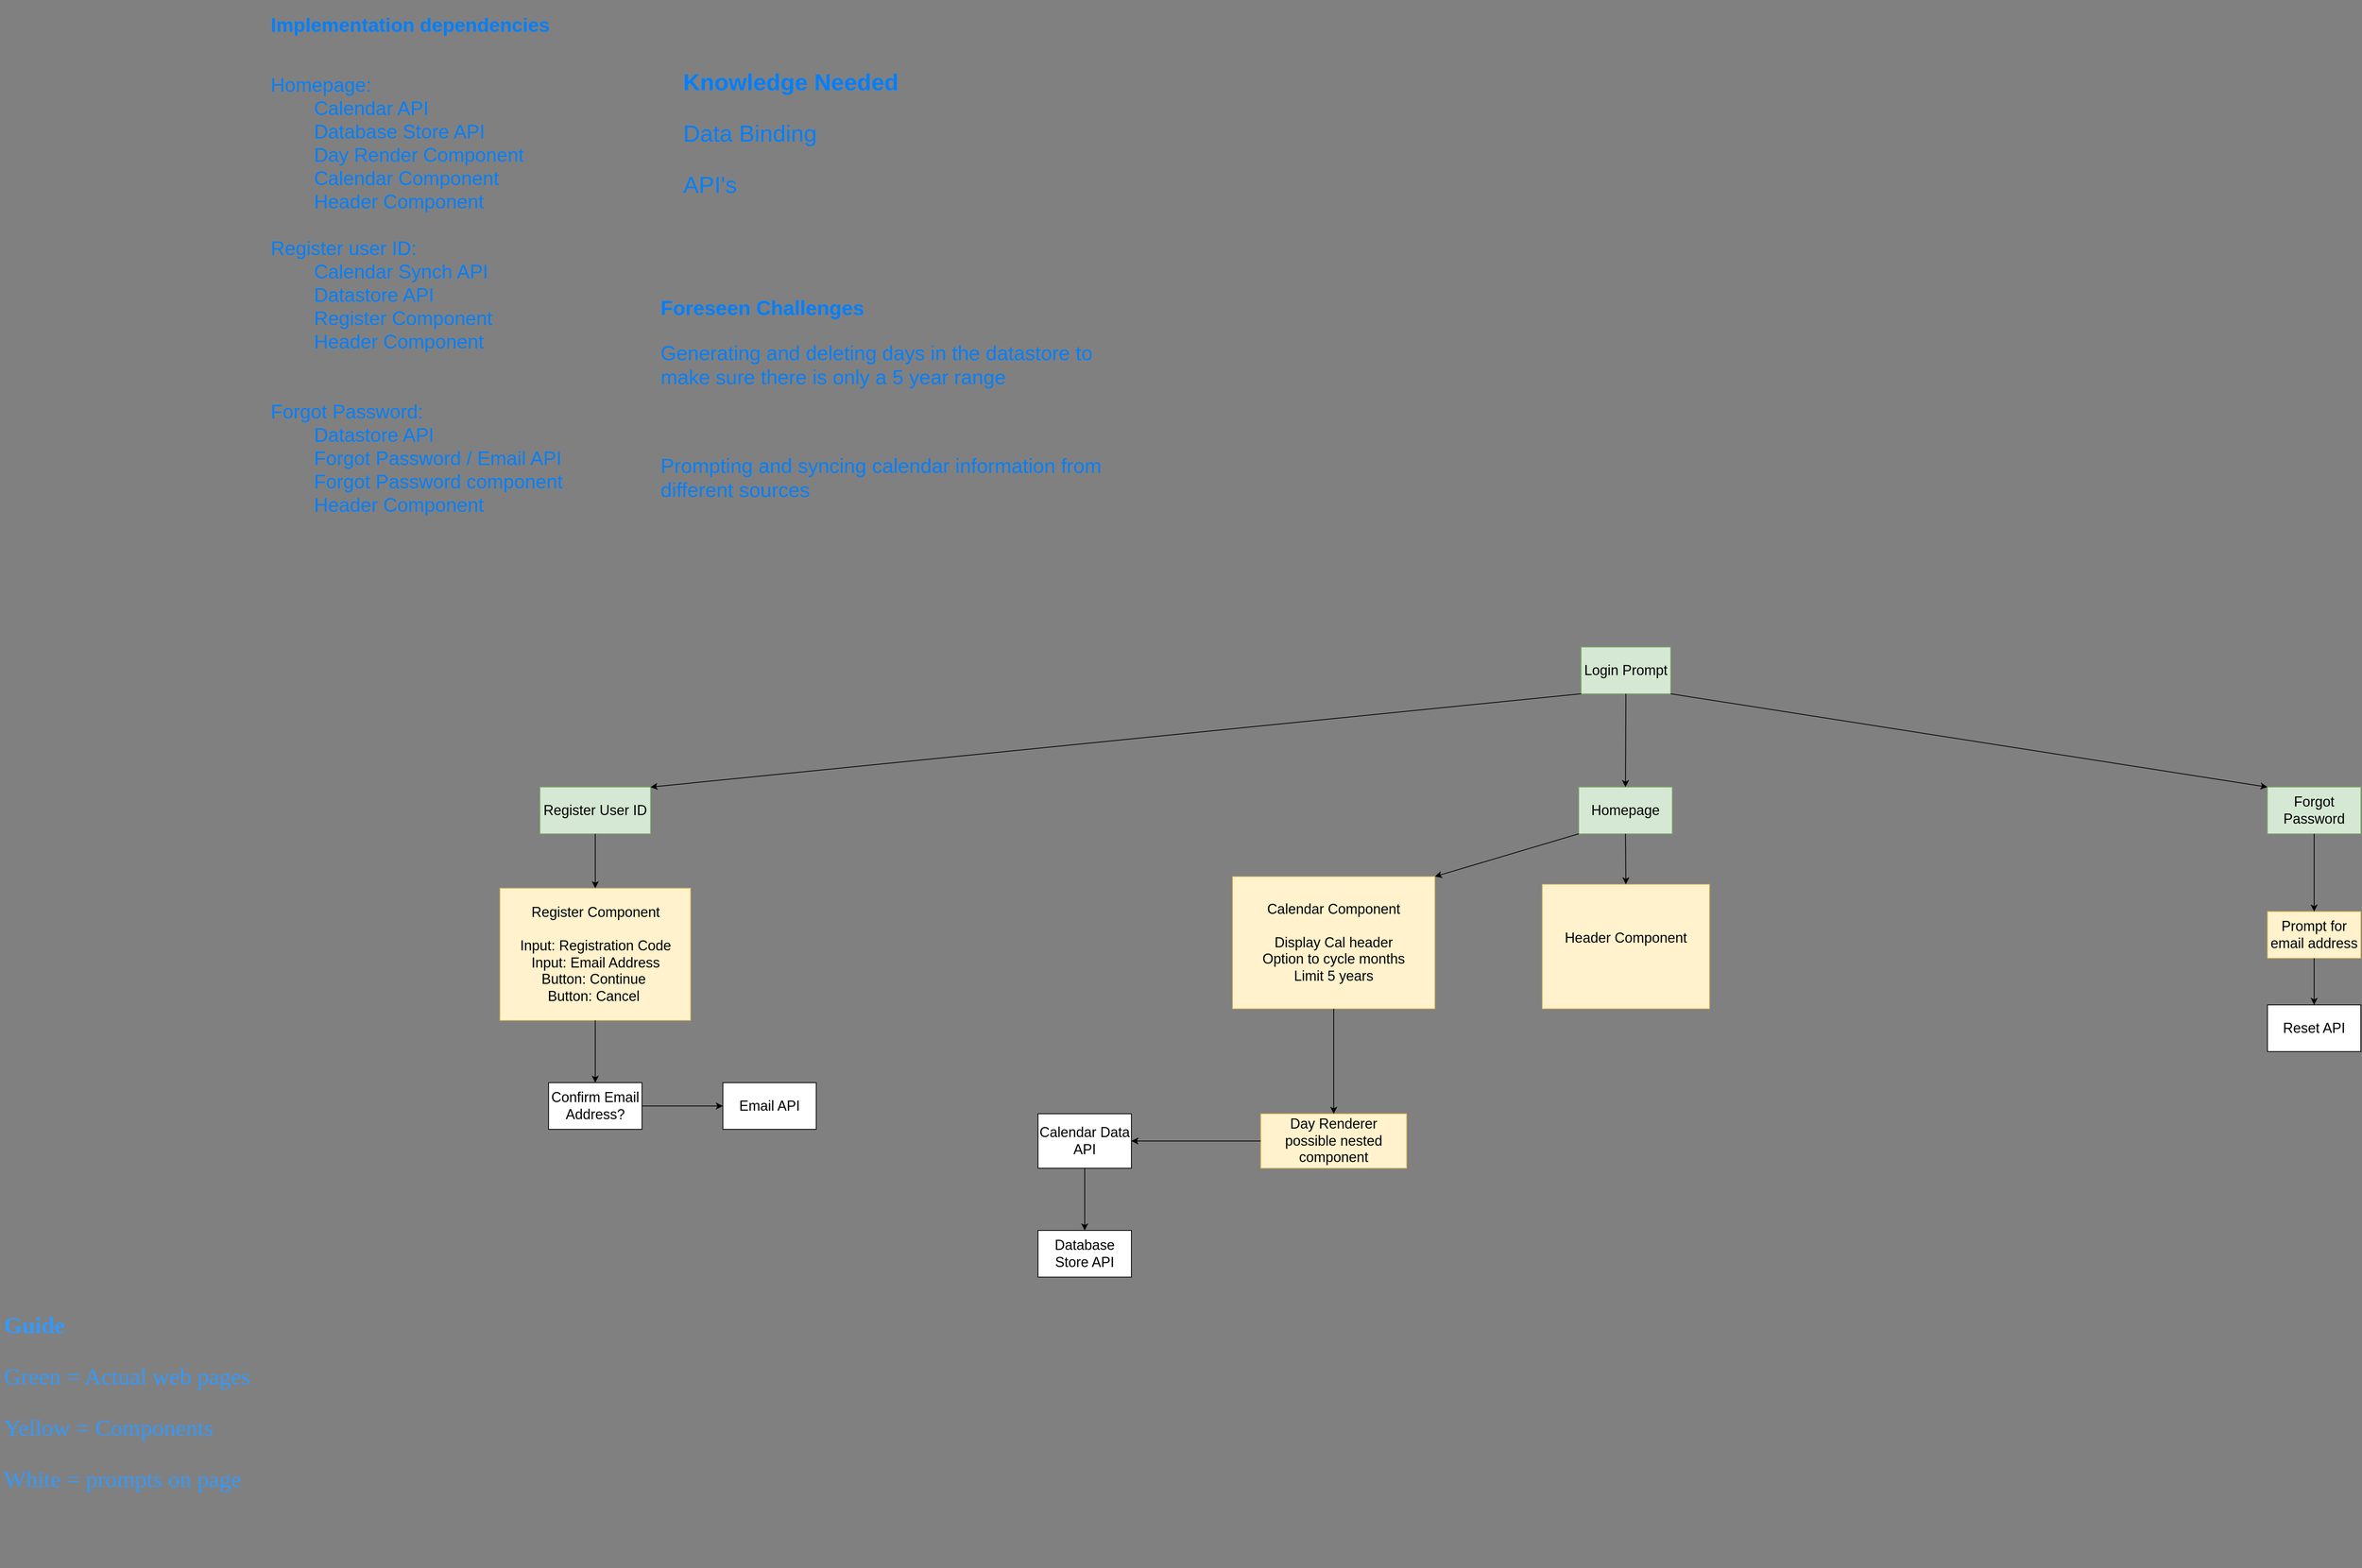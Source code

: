 <mxfile version="15.1.2" type="device"><diagram id="mQ4QktbLPfkQFW6-Um_Z" name="Page-1"><mxGraphModel dx="5824" dy="3344" grid="0" gridSize="10" guides="1" tooltips="1" connect="1" arrows="1" fold="1" page="1" pageScale="1" pageWidth="850" pageHeight="1100" background="#808080" math="0" shadow="0"><root><mxCell id="0"/><mxCell id="1" parent="0"/><mxCell id="VChRc7PzwLC0oZVzBRvW-1" value="&lt;font style=&quot;font-size: 18px&quot;&gt;Login Prompt&lt;/font&gt;" style="rounded=0;whiteSpace=wrap;html=1;fillColor=#d5e8d4;strokeColor=#82b366;" parent="1" vertex="1"><mxGeometry x="368" y="30" width="115" height="60" as="geometry"/></mxCell><mxCell id="VChRc7PzwLC0oZVzBRvW-4" value="&lt;font style=&quot;font-size: 18px&quot;&gt;Register User ID&lt;/font&gt;" style="rounded=0;whiteSpace=wrap;html=1;fillColor=#d5e8d4;strokeColor=#82b366;" parent="1" vertex="1"><mxGeometry x="-970" y="210" width="142" height="60" as="geometry"/></mxCell><mxCell id="VChRc7PzwLC0oZVzBRvW-5" value="&lt;font style=&quot;font-size: 18px&quot;&gt;Forgot Password&lt;/font&gt;" style="rounded=0;whiteSpace=wrap;html=1;fillColor=#d5e8d4;strokeColor=#82b366;" parent="1" vertex="1"><mxGeometry x="1250" y="210" width="120" height="60" as="geometry"/></mxCell><mxCell id="VChRc7PzwLC0oZVzBRvW-6" value="&lt;font style=&quot;font-size: 18px&quot;&gt;Homepage&lt;/font&gt;" style="rounded=0;whiteSpace=wrap;html=1;fillColor=#d5e8d4;strokeColor=#82b366;" parent="1" vertex="1"><mxGeometry x="365" y="210" width="120" height="60" as="geometry"/></mxCell><mxCell id="VChRc7PzwLC0oZVzBRvW-9" value="" style="endArrow=classic;html=1;exitX=0;exitY=1;exitDx=0;exitDy=0;entryX=1;entryY=0;entryDx=0;entryDy=0;" parent="1" source="VChRc7PzwLC0oZVzBRvW-1" target="VChRc7PzwLC0oZVzBRvW-4" edge="1"><mxGeometry width="50" height="50" relative="1" as="geometry"><mxPoint x="570" y="600" as="sourcePoint"/><mxPoint x="620" y="550" as="targetPoint"/></mxGeometry></mxCell><mxCell id="VChRc7PzwLC0oZVzBRvW-10" value="" style="endArrow=classic;html=1;exitX=0.5;exitY=1;exitDx=0;exitDy=0;entryX=0.5;entryY=0;entryDx=0;entryDy=0;" parent="1" source="VChRc7PzwLC0oZVzBRvW-1" target="VChRc7PzwLC0oZVzBRvW-6" edge="1"><mxGeometry width="50" height="50" relative="1" as="geometry"><mxPoint x="570" y="600" as="sourcePoint"/><mxPoint x="620" y="550" as="targetPoint"/></mxGeometry></mxCell><mxCell id="VChRc7PzwLC0oZVzBRvW-11" value="" style="endArrow=classic;html=1;exitX=1;exitY=1;exitDx=0;exitDy=0;entryX=0;entryY=0;entryDx=0;entryDy=0;" parent="1" source="VChRc7PzwLC0oZVzBRvW-1" target="VChRc7PzwLC0oZVzBRvW-5" edge="1"><mxGeometry width="50" height="50" relative="1" as="geometry"><mxPoint x="570" y="600" as="sourcePoint"/><mxPoint x="620" y="550" as="targetPoint"/></mxGeometry></mxCell><mxCell id="VChRc7PzwLC0oZVzBRvW-12" value="&lt;font style=&quot;font-size: 18px&quot;&gt;Prompt for email address&lt;/font&gt;" style="rounded=0;whiteSpace=wrap;html=1;fillColor=#fff2cc;strokeColor=#d6b656;" parent="1" vertex="1"><mxGeometry x="1250" y="370" width="120" height="60" as="geometry"/></mxCell><mxCell id="VChRc7PzwLC0oZVzBRvW-13" value="" style="endArrow=classic;html=1;exitX=0.5;exitY=1;exitDx=0;exitDy=0;entryX=0.5;entryY=0;entryDx=0;entryDy=0;" parent="1" source="VChRc7PzwLC0oZVzBRvW-5" target="VChRc7PzwLC0oZVzBRvW-12" edge="1"><mxGeometry width="50" height="50" relative="1" as="geometry"><mxPoint x="490" y="590" as="sourcePoint"/><mxPoint x="540" y="540" as="targetPoint"/></mxGeometry></mxCell><mxCell id="VChRc7PzwLC0oZVzBRvW-14" value="" style="endArrow=classic;html=1;exitX=0;exitY=1;exitDx=0;exitDy=0;entryX=1;entryY=0;entryDx=0;entryDy=0;" parent="1" source="VChRc7PzwLC0oZVzBRvW-6" target="VChRc7PzwLC0oZVzBRvW-18" edge="1"><mxGeometry width="50" height="50" relative="1" as="geometry"><mxPoint x="490" y="590" as="sourcePoint"/><mxPoint x="425" y="410" as="targetPoint"/></mxGeometry></mxCell><mxCell id="VChRc7PzwLC0oZVzBRvW-15" value="&lt;font style=&quot;font-size: 18px&quot;&gt;Reset API&lt;/font&gt;" style="rounded=0;whiteSpace=wrap;html=1;" parent="1" vertex="1"><mxGeometry x="1250" y="490" width="120" height="60" as="geometry"/></mxCell><mxCell id="VChRc7PzwLC0oZVzBRvW-16" value="" style="endArrow=classic;html=1;exitX=0.5;exitY=1;exitDx=0;exitDy=0;entryX=0.5;entryY=0;entryDx=0;entryDy=0;" parent="1" source="VChRc7PzwLC0oZVzBRvW-12" target="VChRc7PzwLC0oZVzBRvW-15" edge="1"><mxGeometry width="50" height="50" relative="1" as="geometry"><mxPoint x="490" y="580" as="sourcePoint"/><mxPoint x="540" y="530" as="targetPoint"/></mxGeometry></mxCell><mxCell id="VChRc7PzwLC0oZVzBRvW-18" value="&lt;font style=&quot;font-size: 18px&quot;&gt;Calendar Component&lt;br&gt;&lt;br&gt;Display Cal header&lt;br&gt;Option to cycle months&lt;br&gt;Limit 5 years&lt;/font&gt;" style="rounded=0;whiteSpace=wrap;html=1;fillColor=#fff2cc;strokeColor=#d6b656;" parent="1" vertex="1"><mxGeometry x="-80" y="325" width="260" height="170" as="geometry"/></mxCell><mxCell id="VChRc7PzwLC0oZVzBRvW-19" value="&lt;p style=&quot;line-height: 100%&quot;&gt;&lt;/p&gt;&lt;h1 style=&quot;font-size: 30px&quot;&gt;&lt;font style=&quot;font-size: 30px&quot; face=&quot;Lucida Console&quot; color=&quot;#3399ff&quot;&gt;Guide&lt;/font&gt;&lt;/h1&gt;&lt;p style=&quot;font-size: 30px&quot;&gt;&lt;font face=&quot;Lucida Console&quot; color=&quot;#3399ff&quot; style=&quot;font-size: 30px&quot;&gt;Green = Actual web pages&lt;/font&gt;&lt;/p&gt;&lt;p style=&quot;font-size: 30px&quot;&gt;&lt;font face=&quot;Lucida Console&quot; color=&quot;#3399ff&quot; style=&quot;font-size: 30px&quot;&gt;Yellow = Components&lt;/font&gt;&lt;/p&gt;&lt;p style=&quot;font-size: 30px&quot;&gt;&lt;font face=&quot;Lucida Console&quot; color=&quot;#3399ff&quot; style=&quot;font-size: 30px&quot;&gt;&lt;font style=&quot;font-size: 30px&quot;&gt;White = prompts on page&lt;/font&gt;&amp;nbsp;&lt;/font&gt;&lt;/p&gt;&lt;p&gt;&lt;/p&gt;" style="text;html=1;strokeColor=none;fillColor=none;spacing=5;spacingTop=-20;whiteSpace=wrap;overflow=hidden;rounded=0;" parent="1" vertex="1"><mxGeometry x="-1664" y="874" width="354" height="339" as="geometry"/></mxCell><mxCell id="VChRc7PzwLC0oZVzBRvW-20" value="" style="endArrow=classic;html=1;exitX=0.5;exitY=1;exitDx=0;exitDy=0;" parent="1" source="VChRc7PzwLC0oZVzBRvW-4" target="VChRc7PzwLC0oZVzBRvW-21" edge="1"><mxGeometry width="50" height="50" relative="1" as="geometry"><mxPoint x="480" y="280" as="sourcePoint"/><mxPoint x="-140" y="360" as="targetPoint"/></mxGeometry></mxCell><mxCell id="VChRc7PzwLC0oZVzBRvW-21" value="&lt;font style=&quot;font-size: 18px&quot;&gt;Register Component&lt;br&gt;&lt;br&gt;Input: Registration Code&lt;br&gt;Input: Email Address&lt;br&gt;Button: Continue&amp;nbsp;&lt;br&gt;Button: Cancel&amp;nbsp;&lt;/font&gt;" style="rounded=0;whiteSpace=wrap;html=1;fillColor=#fff2cc;strokeColor=#d6b656;" parent="1" vertex="1"><mxGeometry x="-1021.5" y="340" width="245" height="170" as="geometry"/></mxCell><mxCell id="VChRc7PzwLC0oZVzBRvW-25" value="&lt;h1 style=&quot;font-size: 30px&quot;&gt;&lt;font style=&quot;font-size: 30px&quot; color=&quot;#007fff&quot;&gt;Knowledge Needed&lt;/font&gt;&lt;/h1&gt;&lt;p style=&quot;font-size: 30px&quot;&gt;&lt;font style=&quot;font-size: 30px&quot; color=&quot;#007fff&quot;&gt;Data Binding&lt;/font&gt;&lt;/p&gt;&lt;p style=&quot;font-size: 30px&quot;&gt;&lt;font style=&quot;font-size: 30px&quot; color=&quot;#007fff&quot;&gt;API's&lt;/font&gt;&lt;/p&gt;&lt;p style=&quot;font-size: 30px&quot;&gt;&lt;br&gt;&lt;/p&gt;" style="text;html=1;strokeColor=none;fillColor=none;spacing=5;spacingTop=-20;whiteSpace=wrap;overflow=hidden;rounded=0;" parent="1" vertex="1"><mxGeometry x="-791" y="-724" width="375" height="263" as="geometry"/></mxCell><mxCell id="VChRc7PzwLC0oZVzBRvW-26" value="&lt;font style=&quot;font-size: 18px&quot;&gt;Header Component&lt;br&gt;&lt;br&gt;&lt;/font&gt;" style="rounded=0;whiteSpace=wrap;html=1;fillColor=#fff2cc;strokeColor=#d6b656;" parent="1" vertex="1"><mxGeometry x="318" y="335" width="215" height="160" as="geometry"/></mxCell><mxCell id="VChRc7PzwLC0oZVzBRvW-27" value="&lt;font style=&quot;font-size: 18px&quot;&gt;Calendar Data API&lt;/font&gt;" style="rounded=0;whiteSpace=wrap;html=1;" parent="1" vertex="1"><mxGeometry x="-330" y="630" width="120" height="70" as="geometry"/></mxCell><mxCell id="VChRc7PzwLC0oZVzBRvW-28" value="" style="endArrow=classic;html=1;exitX=0.5;exitY=1;exitDx=0;exitDy=0;entryX=0.5;entryY=0;entryDx=0;entryDy=0;" parent="1" source="VChRc7PzwLC0oZVzBRvW-6" target="VChRc7PzwLC0oZVzBRvW-26" edge="1"><mxGeometry width="50" height="50" relative="1" as="geometry"><mxPoint x="450" y="510" as="sourcePoint"/><mxPoint x="500" y="460" as="targetPoint"/></mxGeometry></mxCell><mxCell id="VChRc7PzwLC0oZVzBRvW-29" value="&lt;font style=&quot;font-size: 18px&quot;&gt;Day Renderer&lt;br&gt;possible nested component&lt;/font&gt;" style="rounded=0;whiteSpace=wrap;html=1;fillColor=#fff2cc;strokeColor=#d6b656;" parent="1" vertex="1"><mxGeometry x="-43.75" y="630" width="187.5" height="70" as="geometry"/></mxCell><mxCell id="VChRc7PzwLC0oZVzBRvW-30" value="" style="endArrow=classic;html=1;exitX=0.5;exitY=1;exitDx=0;exitDy=0;entryX=0.5;entryY=0;entryDx=0;entryDy=0;" parent="1" source="VChRc7PzwLC0oZVzBRvW-18" target="VChRc7PzwLC0oZVzBRvW-29" edge="1"><mxGeometry width="50" height="50" relative="1" as="geometry"><mxPoint x="450" y="510" as="sourcePoint"/><mxPoint x="500" y="460" as="targetPoint"/></mxGeometry></mxCell><mxCell id="VChRc7PzwLC0oZVzBRvW-31" value="" style="endArrow=classic;html=1;exitX=0;exitY=0.5;exitDx=0;exitDy=0;entryX=1;entryY=0.5;entryDx=0;entryDy=0;" parent="1" source="VChRc7PzwLC0oZVzBRvW-29" target="VChRc7PzwLC0oZVzBRvW-27" edge="1"><mxGeometry width="50" height="50" relative="1" as="geometry"><mxPoint x="450" y="510" as="sourcePoint"/><mxPoint x="-160" y="710" as="targetPoint"/></mxGeometry></mxCell><mxCell id="VChRc7PzwLC0oZVzBRvW-32" value="&lt;font style=&quot;font-size: 18px&quot;&gt;Database Store API&lt;/font&gt;" style="rounded=0;whiteSpace=wrap;html=1;" parent="1" vertex="1"><mxGeometry x="-330" y="780" width="120" height="60" as="geometry"/></mxCell><mxCell id="VChRc7PzwLC0oZVzBRvW-33" value="" style="endArrow=classic;html=1;exitX=0.5;exitY=1;exitDx=0;exitDy=0;entryX=0.5;entryY=0;entryDx=0;entryDy=0;" parent="1" source="VChRc7PzwLC0oZVzBRvW-27" target="VChRc7PzwLC0oZVzBRvW-32" edge="1"><mxGeometry width="50" height="50" relative="1" as="geometry"><mxPoint x="450" y="630" as="sourcePoint"/><mxPoint x="500" y="580" as="targetPoint"/></mxGeometry></mxCell><mxCell id="VChRc7PzwLC0oZVzBRvW-35" value="&lt;h1 style=&quot;font-size: 26px&quot;&gt;&lt;font color=&quot;#007fff&quot; style=&quot;font-size: 26px&quot;&gt;Foreseen Challenges&lt;/font&gt;&lt;/h1&gt;&lt;p style=&quot;font-size: 26px&quot;&gt;&lt;font style=&quot;font-size: 26px&quot; color=&quot;#007fff&quot;&gt;Generating and deleting days in the datastore to make sure there is only a 5 year range&amp;nbsp;&lt;/font&gt;&lt;/p&gt;&lt;p style=&quot;font-size: 26px&quot;&gt;&lt;font color=&quot;#007fff&quot; style=&quot;font-size: 26px&quot;&gt;&lt;br&gt;&lt;/font&gt;&lt;/p&gt;&lt;p style=&quot;font-size: 26px&quot;&gt;&lt;font color=&quot;#007fff&quot; style=&quot;font-size: 26px&quot;&gt;Prompting and syncing calendar information from different sources&amp;nbsp;&lt;/font&gt;&lt;/p&gt;" style="text;html=1;strokeColor=none;fillColor=none;spacing=5;spacingTop=-20;whiteSpace=wrap;overflow=hidden;rounded=0;" parent="1" vertex="1"><mxGeometry x="-820" y="-428" width="603" height="368" as="geometry"/></mxCell><mxCell id="VChRc7PzwLC0oZVzBRvW-36" value="&lt;font style=&quot;font-size: 18px&quot;&gt;Confirm Email Address?&lt;/font&gt;" style="rounded=0;whiteSpace=wrap;html=1;" parent="1" vertex="1"><mxGeometry x="-959" y="590" width="120" height="60" as="geometry"/></mxCell><mxCell id="VChRc7PzwLC0oZVzBRvW-37" value="&lt;h1 style=&quot;font-size: 25px&quot;&gt;&lt;font style=&quot;font-size: 25px&quot; color=&quot;#007fff&quot;&gt;Implementation dependencies&lt;/font&gt;&lt;/h1&gt;&lt;div style=&quot;font-size: 25px&quot;&gt;&lt;font style=&quot;font-size: 25px&quot; color=&quot;#007fff&quot;&gt;&lt;br&gt;&lt;/font&gt;&lt;/div&gt;&lt;div style=&quot;font-size: 25px&quot;&gt;&lt;font style=&quot;font-size: 25px&quot; color=&quot;#007fff&quot;&gt;Homepage:&lt;/font&gt;&lt;/div&gt;&lt;div style=&quot;font-size: 25px&quot;&gt;&lt;font style=&quot;font-size: 25px&quot; color=&quot;#007fff&quot;&gt;&lt;span style=&quot;white-space: pre&quot;&gt;&#9;&lt;/span&gt;Calendar API&lt;br&gt;&lt;/font&gt;&lt;/div&gt;&lt;div style=&quot;font-size: 25px&quot;&gt;&lt;font style=&quot;font-size: 25px&quot; color=&quot;#007fff&quot;&gt;&lt;span style=&quot;white-space: pre&quot;&gt;&#9;&lt;/span&gt;Database Store API&lt;br&gt;&lt;/font&gt;&lt;/div&gt;&lt;div style=&quot;font-size: 25px&quot;&gt;&lt;span style=&quot;white-space: pre&quot;&gt;&lt;font style=&quot;font-size: 25px&quot; color=&quot;#007fff&quot;&gt;&lt;span style=&quot;white-space: pre&quot;&gt;&#9;&lt;/span&gt;Day Render Component&lt;/font&gt;&lt;/span&gt;&lt;/div&gt;&lt;div style=&quot;font-size: 25px&quot;&gt;&lt;span style=&quot;white-space: pre&quot;&gt;&lt;font style=&quot;font-size: 25px&quot; color=&quot;#007fff&quot;&gt;&lt;span style=&quot;white-space: pre&quot;&gt;&#9;&lt;/span&gt;Calendar Component&lt;/font&gt;&lt;/span&gt;&lt;/div&gt;&lt;div style=&quot;font-size: 25px&quot;&gt;&lt;font style=&quot;font-size: 25px&quot; color=&quot;#007fff&quot;&gt;&lt;span style=&quot;white-space: pre&quot;&gt;&lt;span style=&quot;white-space: pre&quot;&gt;&#9;&lt;/span&gt;Header Component&#9;&lt;/span&gt;&lt;br&gt;&lt;/font&gt;&lt;/div&gt;&lt;div style=&quot;font-size: 25px&quot;&gt;&lt;font style=&quot;font-size: 25px&quot; color=&quot;#007fff&quot;&gt;&lt;br&gt;&lt;/font&gt;&lt;/div&gt;&lt;div style=&quot;font-size: 25px&quot;&gt;&lt;font style=&quot;font-size: 25px&quot; color=&quot;#007fff&quot;&gt;Register user ID:&lt;/font&gt;&lt;/div&gt;&lt;div style=&quot;font-size: 25px&quot;&gt;&lt;font style=&quot;font-size: 25px&quot; color=&quot;#007fff&quot;&gt;&lt;span style=&quot;white-space: pre&quot;&gt;&#9;&lt;/span&gt;Calendar Synch API&amp;nbsp;&lt;br&gt;&lt;/font&gt;&lt;/div&gt;&lt;div style=&quot;font-size: 25px&quot;&gt;&lt;font style=&quot;font-size: 25px&quot; color=&quot;#007fff&quot;&gt;&lt;span style=&quot;white-space: pre&quot;&gt;&#9;&lt;/span&gt;Datastore API&amp;nbsp;&lt;/font&gt;&lt;/div&gt;&lt;div style=&quot;font-size: 25px&quot;&gt;&lt;font style=&quot;font-size: 25px&quot; color=&quot;#007fff&quot;&gt;&lt;span style=&quot;white-space: pre&quot;&gt;&#9;&lt;/span&gt;Register Component&lt;br&gt;&lt;/font&gt;&lt;/div&gt;&lt;div style=&quot;font-size: 25px&quot;&gt;&lt;font style=&quot;font-size: 25px&quot; color=&quot;#007fff&quot;&gt;&lt;span style=&quot;white-space: pre&quot;&gt;&#9;&lt;/span&gt;Header Component&lt;br&gt;&lt;/font&gt;&lt;/div&gt;&lt;div style=&quot;font-size: 25px&quot;&gt;&lt;font style=&quot;font-size: 25px&quot; color=&quot;#007fff&quot;&gt;&lt;br&gt;&lt;/font&gt;&lt;/div&gt;&lt;div style=&quot;font-size: 25px&quot;&gt;&lt;font style=&quot;font-size: 25px&quot; color=&quot;#007fff&quot;&gt;&lt;br&gt;&lt;/font&gt;&lt;/div&gt;&lt;div style=&quot;font-size: 25px&quot;&gt;&lt;font style=&quot;font-size: 25px&quot; color=&quot;#007fff&quot;&gt;Forgot Password:&lt;/font&gt;&lt;/div&gt;&lt;div style=&quot;font-size: 25px&quot;&gt;&lt;font style=&quot;font-size: 25px&quot; color=&quot;#007fff&quot;&gt;&lt;span style=&quot;white-space: pre&quot;&gt;&#9;&lt;/span&gt;Datastore API&lt;br&gt;&lt;/font&gt;&lt;/div&gt;&lt;div style=&quot;font-size: 25px&quot;&gt;&lt;font style=&quot;font-size: 25px&quot; color=&quot;#007fff&quot;&gt;&lt;span style=&quot;white-space: pre&quot;&gt;&#9;&lt;/span&gt;Forgot Password / Email API&lt;br&gt;&lt;/font&gt;&lt;/div&gt;&lt;div style=&quot;font-size: 25px&quot;&gt;&lt;font style=&quot;font-size: 25px&quot; color=&quot;#007fff&quot;&gt;&lt;span style=&quot;white-space: pre&quot;&gt;&#9;&lt;/span&gt;Forgot Password component&lt;br&gt;&lt;/font&gt;&lt;/div&gt;&lt;div style=&quot;font-size: 25px&quot;&gt;&lt;font style=&quot;font-size: 25px&quot; color=&quot;#007fff&quot;&gt;&lt;span style=&quot;white-space: pre&quot;&gt;&#9;&lt;/span&gt;Header Component&lt;br&gt;&lt;/font&gt;&lt;/div&gt;&lt;div style=&quot;font-size: 25px&quot;&gt;&lt;font style=&quot;font-size: 25px&quot; color=&quot;#007fff&quot;&gt;&lt;span style=&quot;white-space: pre&quot;&gt;&#9;&lt;/span&gt;&lt;br&gt;&lt;/font&gt;&lt;/div&gt;&lt;div style=&quot;font-size: 25px&quot;&gt;&lt;br&gt;&lt;/div&gt;" style="text;html=1;strokeColor=none;fillColor=none;spacing=5;spacingTop=-20;whiteSpace=wrap;overflow=hidden;rounded=0;" parent="1" vertex="1"><mxGeometry x="-1321" y="-792" width="465" height="786" as="geometry"/></mxCell><mxCell id="Y52oi3kgJmp54eJWZnu8-2" value="" style="endArrow=classic;html=1;exitX=0.5;exitY=1;exitDx=0;exitDy=0;entryX=0.5;entryY=0;entryDx=0;entryDy=0;" edge="1" parent="1" source="VChRc7PzwLC0oZVzBRvW-21" target="VChRc7PzwLC0oZVzBRvW-36"><mxGeometry width="50" height="50" relative="1" as="geometry"><mxPoint x="-771" y="557" as="sourcePoint"/><mxPoint x="-721" y="507" as="targetPoint"/></mxGeometry></mxCell><mxCell id="Y52oi3kgJmp54eJWZnu8-3" value="&lt;font style=&quot;font-size: 18px&quot;&gt;Email API&lt;/font&gt;" style="rounded=0;whiteSpace=wrap;html=1;" vertex="1" parent="1"><mxGeometry x="-735" y="590" width="120" height="60" as="geometry"/></mxCell><mxCell id="Y52oi3kgJmp54eJWZnu8-4" value="" style="endArrow=classic;html=1;exitX=1;exitY=0.5;exitDx=0;exitDy=0;entryX=0;entryY=0.5;entryDx=0;entryDy=0;" edge="1" parent="1" source="VChRc7PzwLC0oZVzBRvW-36" target="Y52oi3kgJmp54eJWZnu8-3"><mxGeometry width="50" height="50" relative="1" as="geometry"><mxPoint x="-823" y="634" as="sourcePoint"/><mxPoint x="-773" y="584" as="targetPoint"/></mxGeometry></mxCell></root></mxGraphModel></diagram></mxfile>